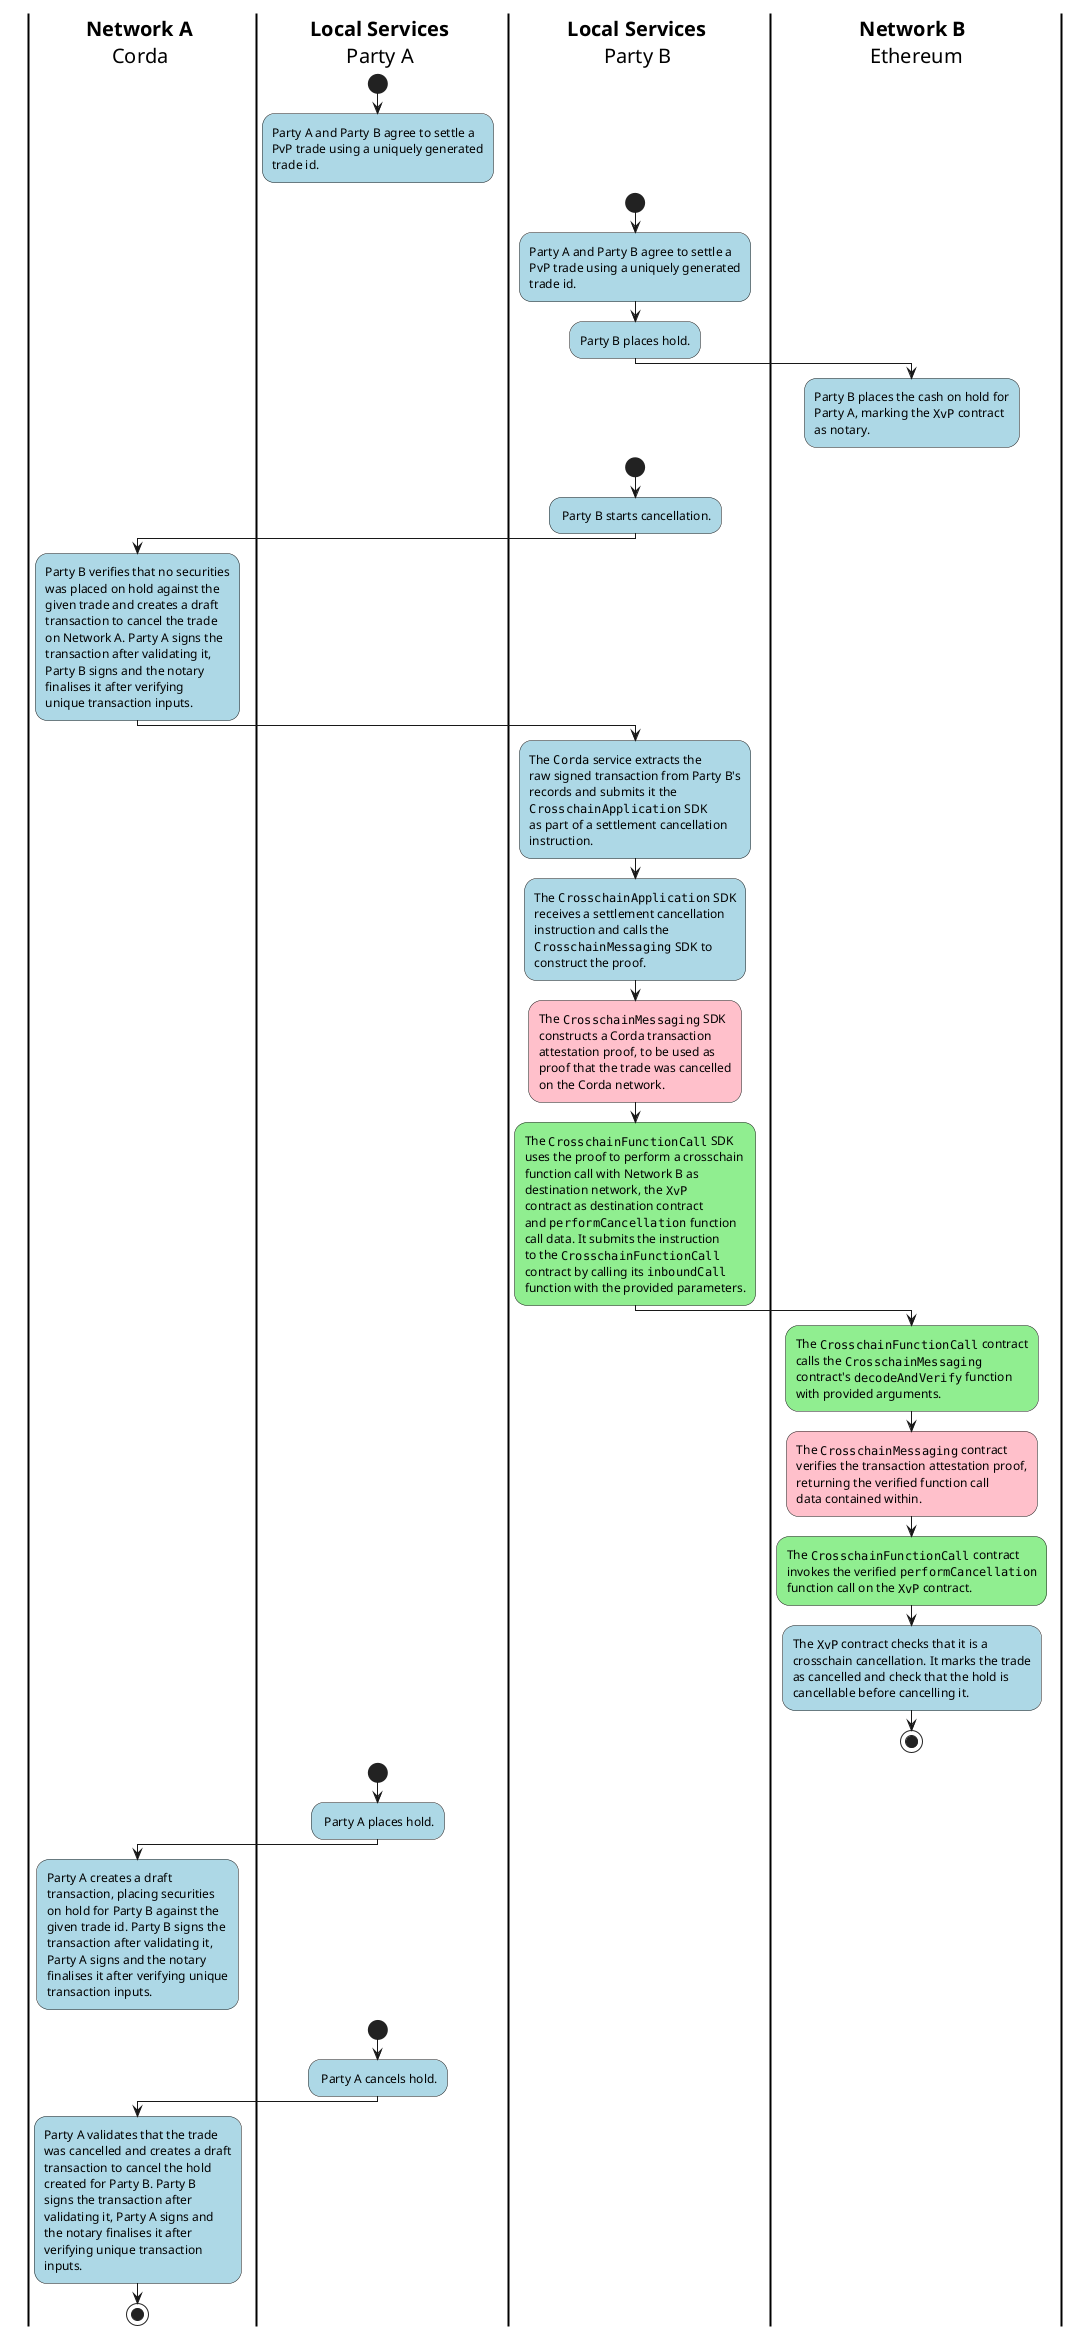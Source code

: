 @startuml 2_3_2_dvp_cancellation_on_lead_ledger_activity_diagram
skinparam ActivityBackgroundColor LightBlue
skinparam activityDiamondBackgroundColor transparent
skinparam defaultTextAlignment left
skinparam shadowing false
skinparam Swimlane {
  TitleFontColor black
  TitleFontSize 20
  BorderColor black
  BorderThickness 2
  width 500
}

| **Network A**\n      Corda |
| **Local Services**\n        Party A |
| **Local Services**\n        Party B |
| **Local Services**\n        Party A |

  start
  :Party A and Party B agree to settle a
  PvP trade using a uniquely generated
  trade id.;
  detach

| **Local Services**\n        Party B |

  start
  :Party A and Party B agree to settle a
  PvP trade using a uniquely generated
  trade id.;
  :Party B places hold.;

| **Network B**\n   Ethereum |

  :Party B places the cash on hold for
  Party A, marking the ""XvP"" contract
  as notary.;
  detach

| **Local Services**\n        Party B |

  start
  : Party B starts cancellation.;

| **Network A**\n      Corda |

  :Party B verifies that no securities
  was placed on hold against the
  given trade and creates a draft
  transaction to cancel the trade
  on Network A. Party A signs the
  transaction after validating it,
  Party B signs and the notary
  finalises it after verifying
  unique transaction inputs.;
'  stop

| **Local Services**\n        Party B |

'  start
  :The ""Corda"" service extracts the
  raw signed transaction from Party B's
  records and submits it the
  ""CrosschainApplication"" SDK
  as part of a settlement cancellation
  instruction.;

  :The ""CrosschainApplication"" SDK
  receives a settlement cancellation
  instruction and calls the
  ""CrosschainMessaging"" SDK to
  construct the proof.;

  #Pink:The ""CrosschainMessaging"" SDK
  constructs a Corda transaction
  attestation proof, to be used as
  proof that the trade was cancelled
  on the Corda network.;

  #lightGreen:The ""CrosschainFunctionCall"" SDK
  uses the proof to perform a crosschain
  function call with Network B as
  destination network, the ""XvP""
  contract as destination contract
  and ""performCancellation"" function
  call data. It submits the instruction
  to the ""CrosschainFunctionCall""
  contract by calling its ""inboundCall""
  function with the provided parameters.;

| **Network B**\n   Ethereum |

  #lightGreen:The ""CrosschainFunctionCall"" contract
  calls the ""CrosschainMessaging""
  contract's ""decodeAndVerify"" function
  with provided arguments.;
  #Pink:The ""CrosschainMessaging"" contract
  verifies the transaction attestation proof,
  returning the verified function call
  data contained within.;
  #lightGreen:The ""CrosschainFunctionCall"" contract
  invokes the verified ""performCancellation""
  function call on the ""XvP"" contract.;
  :The ""XvP"" contract checks that it is a
  crosschain cancellation. It marks the trade
  as cancelled and check that the hold is
  cancellable before cancelling it.;
  stop

| **Local Services**\n        Party A |

  start
  : Party A places hold.;

| **Network A**\n      Corda |

  :Party A creates a draft
  transaction, placing securities
  on hold for Party B against the
  given trade id. Party B signs the
  transaction after validating it,
  Party A signs and the notary
  finalises it after verifying unique
  transaction inputs.;
  detach

| **Local Services**\n        Party A |

  start
  : Party A cancels hold.;

| **Network A**\n      Corda |

  :Party A validates that the trade
  was cancelled and creates a draft
  transaction to cancel the hold
  created for Party B. Party B
  signs the transaction after
  validating it, Party A signs and
  the notary finalises it after
  verifying unique transaction
  inputs.;
  stop

@enduml

